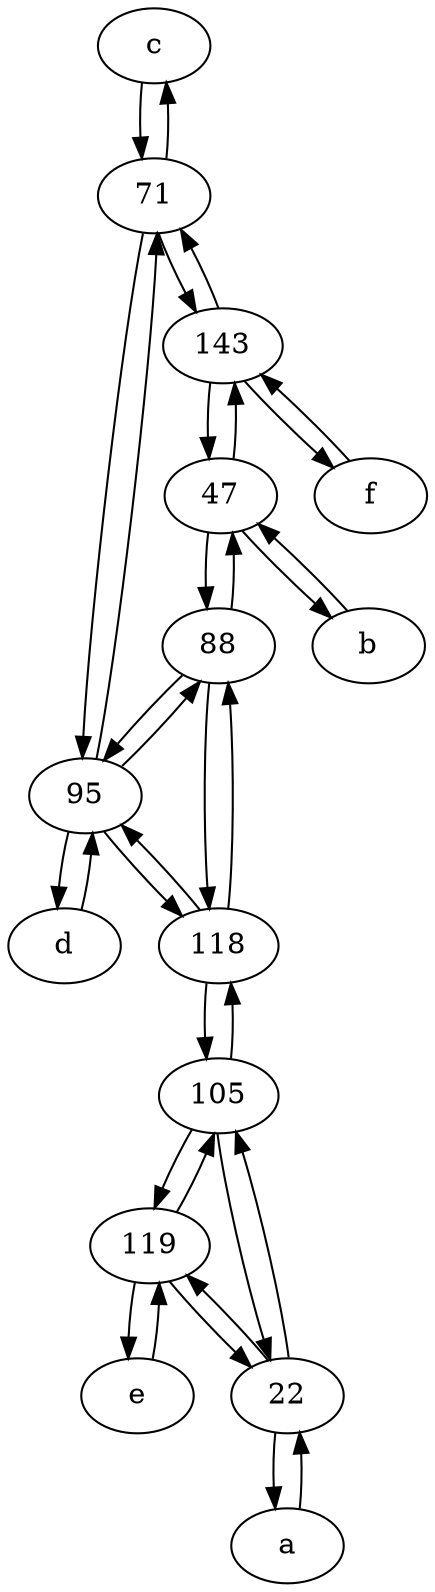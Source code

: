 digraph  {
	c [pos="20,10!"];
	71;
	47;
	88;
	119;
	d [pos="20,30!"];
	e [pos="30,50!"];
	118;
	105;
	95;
	143;
	b [pos="50,20!"];
	a [pos="40,10!"];
	22;
	f [pos="15,45!"];
	47 -> 143;
	e -> 119;
	c -> 71;
	95 -> d;
	95 -> 71;
	a -> 22;
	95 -> 88;
	105 -> 119;
	143 -> 71;
	95 -> 118;
	71 -> 143;
	88 -> 95;
	119 -> 22;
	143 -> f;
	d -> 95;
	105 -> 22;
	22 -> a;
	47 -> b;
	118 -> 88;
	119 -> e;
	88 -> 47;
	47 -> 88;
	b -> 47;
	118 -> 95;
	88 -> 118;
	f -> 143;
	71 -> 95;
	71 -> c;
	22 -> 119;
	143 -> 47;
	105 -> 118;
	119 -> 105;
	22 -> 105;
	118 -> 105;

	}